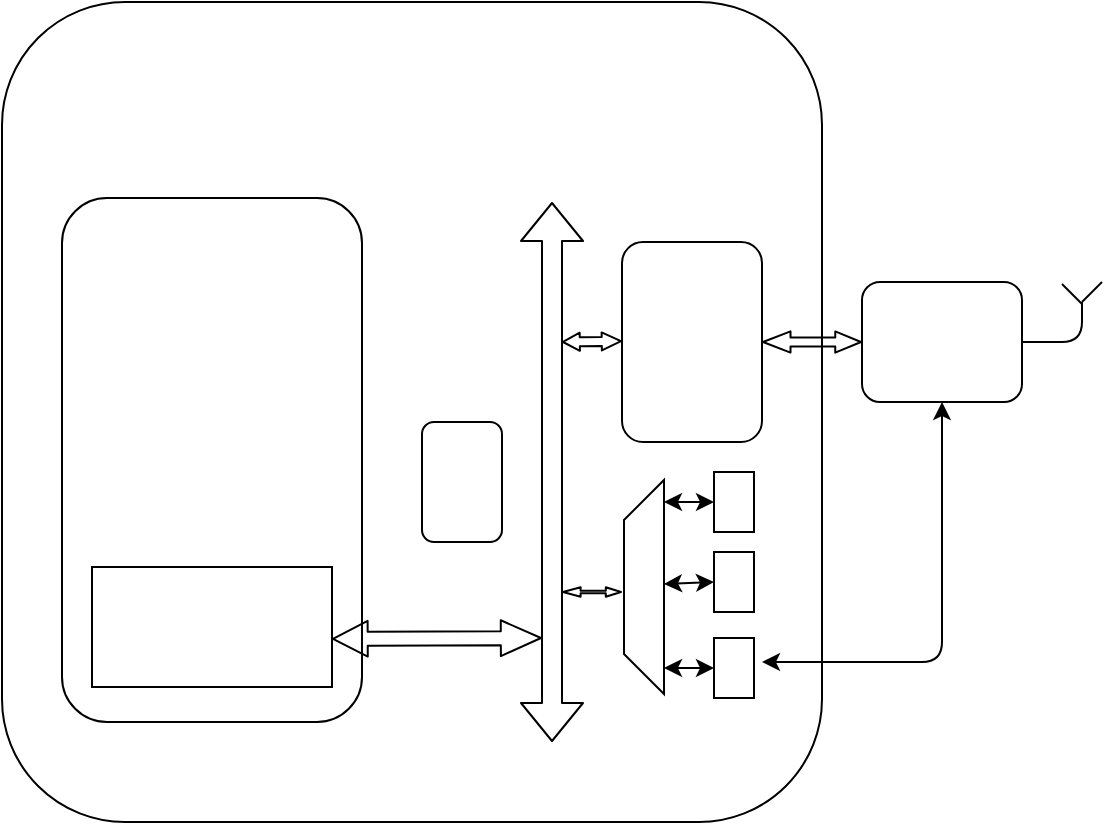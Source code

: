 <mxfile version="14.7.3" type="github">
  <diagram name="Page-1" id="099fd60b-425b-db50-ffb0-6b813814b670">
    <mxGraphModel dx="782" dy="468" grid="1" gridSize="10" guides="1" tooltips="1" connect="1" arrows="1" fold="1" page="1" pageScale="1" pageWidth="850" pageHeight="1100" background="none" math="0" shadow="0">
      <root>
        <mxCell id="0" />
        <mxCell id="1" parent="0" />
        <mxCell id="kZ0rc5ilwYTz65Z8G2SR-1" value="" style="rounded=1;whiteSpace=wrap;html=1;" parent="1" vertex="1">
          <mxGeometry x="220" y="290" width="410" height="410" as="geometry" />
        </mxCell>
        <mxCell id="kZ0rc5ilwYTz65Z8G2SR-2" value="" style="rounded=1;whiteSpace=wrap;html=1;" parent="1" vertex="1">
          <mxGeometry x="530" y="410" width="70" height="100" as="geometry" />
        </mxCell>
        <mxCell id="kZ0rc5ilwYTz65Z8G2SR-3" value="" style="rounded=1;whiteSpace=wrap;html=1;" parent="1" vertex="1">
          <mxGeometry x="650" y="430" width="80" height="60" as="geometry" />
        </mxCell>
        <mxCell id="kZ0rc5ilwYTz65Z8G2SR-4" value="" style="rounded=1;whiteSpace=wrap;html=1;" parent="1" vertex="1">
          <mxGeometry x="250" y="388" width="150" height="262" as="geometry" />
        </mxCell>
        <mxCell id="kZ0rc5ilwYTz65Z8G2SR-7" value="" style="shape=flexArrow;endArrow=classic;startArrow=classic;html=1;" parent="1" edge="1">
          <mxGeometry width="100" height="100" relative="1" as="geometry">
            <mxPoint x="495" y="660" as="sourcePoint" />
            <mxPoint x="495" y="390" as="targetPoint" />
          </mxGeometry>
        </mxCell>
        <mxCell id="kZ0rc5ilwYTz65Z8G2SR-8" value="" style="shape=flexArrow;endArrow=classic;startArrow=classic;html=1;entryX=0;entryY=0.5;entryDx=0;entryDy=0;startWidth=5.177;startSize=4.252;endWidth=5.177;endSize=3.957;width=4.43;" parent="1" edge="1">
          <mxGeometry width="100" height="100" relative="1" as="geometry">
            <mxPoint x="600" y="460" as="sourcePoint" />
            <mxPoint x="650" y="460" as="targetPoint" />
          </mxGeometry>
        </mxCell>
        <mxCell id="kZ0rc5ilwYTz65Z8G2SR-9" value="" style="endArrow=classic;startArrow=classic;html=1;entryX=0.5;entryY=1;entryDx=0;entryDy=0;" parent="1" target="kZ0rc5ilwYTz65Z8G2SR-3" edge="1">
          <mxGeometry width="50" height="50" relative="1" as="geometry">
            <mxPoint x="600" y="620" as="sourcePoint" />
            <mxPoint x="670" y="560" as="targetPoint" />
            <Array as="points">
              <mxPoint x="640" y="620" />
              <mxPoint x="690" y="620" />
              <mxPoint x="690" y="539" />
            </Array>
          </mxGeometry>
        </mxCell>
        <mxCell id="kZ0rc5ilwYTz65Z8G2SR-11" value="" style="shape=flexArrow;endArrow=classic;startArrow=classic;html=1;startWidth=2.479;startSize=2.598;endWidth=2.479;endSize=2.2;width=1.3;" parent="1" edge="1">
          <mxGeometry width="100" height="100" relative="1" as="geometry">
            <mxPoint x="500" y="585" as="sourcePoint" />
            <mxPoint x="530" y="585" as="targetPoint" />
          </mxGeometry>
        </mxCell>
        <mxCell id="kZ0rc5ilwYTz65Z8G2SR-12" value="" style="shape=trapezoid;perimeter=trapezoidPerimeter;whiteSpace=wrap;html=1;fixedSize=1;rotation=-90;" parent="1" vertex="1">
          <mxGeometry x="487.5" y="572.5" width="107" height="20" as="geometry" />
        </mxCell>
        <mxCell id="kZ0rc5ilwYTz65Z8G2SR-15" value="" style="endArrow=classic;startArrow=classic;html=1;entryX=0;entryY=0.5;entryDx=0;entryDy=0;" parent="1" target="kZ0rc5ilwYTz65Z8G2SR-22" edge="1">
          <mxGeometry width="50" height="50" relative="1" as="geometry">
            <mxPoint x="551" y="540" as="sourcePoint" />
            <mxPoint x="571" y="540" as="targetPoint" />
          </mxGeometry>
        </mxCell>
        <mxCell id="kZ0rc5ilwYTz65Z8G2SR-16" value="" style="endArrow=classic;startArrow=classic;html=1;entryX=0;entryY=0.5;entryDx=0;entryDy=0;" parent="1" target="kZ0rc5ilwYTz65Z8G2SR-23" edge="1">
          <mxGeometry width="50" height="50" relative="1" as="geometry">
            <mxPoint x="551" y="581" as="sourcePoint" />
            <mxPoint x="571" y="581" as="targetPoint" />
          </mxGeometry>
        </mxCell>
        <mxCell id="kZ0rc5ilwYTz65Z8G2SR-17" value="" style="endArrow=none;html=1;" parent="1" edge="1">
          <mxGeometry width="50" height="50" relative="1" as="geometry">
            <mxPoint x="730" y="460" as="sourcePoint" />
            <mxPoint x="760" y="440" as="targetPoint" />
            <Array as="points">
              <mxPoint x="760" y="460" />
            </Array>
          </mxGeometry>
        </mxCell>
        <mxCell id="kZ0rc5ilwYTz65Z8G2SR-18" value="" style="endArrow=none;html=1;" parent="1" edge="1">
          <mxGeometry width="50" height="50" relative="1" as="geometry">
            <mxPoint x="760" y="440" as="sourcePoint" />
            <mxPoint x="770" y="430" as="targetPoint" />
          </mxGeometry>
        </mxCell>
        <mxCell id="kZ0rc5ilwYTz65Z8G2SR-19" value="" style="endArrow=none;html=1;" parent="1" edge="1">
          <mxGeometry width="50" height="50" relative="1" as="geometry">
            <mxPoint x="760" y="441" as="sourcePoint" />
            <mxPoint x="750" y="431" as="targetPoint" />
          </mxGeometry>
        </mxCell>
        <mxCell id="kZ0rc5ilwYTz65Z8G2SR-20" value="" style="endArrow=classic;startArrow=classic;html=1;entryX=0;entryY=0.5;entryDx=0;entryDy=0;" parent="1" target="kZ0rc5ilwYTz65Z8G2SR-24" edge="1">
          <mxGeometry width="50" height="50" relative="1" as="geometry">
            <mxPoint x="551" y="623" as="sourcePoint" />
            <mxPoint x="571" y="623" as="targetPoint" />
          </mxGeometry>
        </mxCell>
        <mxCell id="kZ0rc5ilwYTz65Z8G2SR-22" value="" style="rounded=0;whiteSpace=wrap;html=1;" parent="1" vertex="1">
          <mxGeometry x="576" y="525" width="20" height="30" as="geometry" />
        </mxCell>
        <mxCell id="kZ0rc5ilwYTz65Z8G2SR-23" value="" style="rounded=0;whiteSpace=wrap;html=1;" parent="1" vertex="1">
          <mxGeometry x="576" y="565" width="20" height="30" as="geometry" />
        </mxCell>
        <mxCell id="kZ0rc5ilwYTz65Z8G2SR-24" value="" style="rounded=0;whiteSpace=wrap;html=1;" parent="1" vertex="1">
          <mxGeometry x="576" y="608" width="20" height="30" as="geometry" />
        </mxCell>
        <mxCell id="Rdauc6Fd98ZZS_E2XRWD-1" value="" style="rounded=1;whiteSpace=wrap;html=1;" vertex="1" parent="1">
          <mxGeometry x="430" y="500" width="40" height="60" as="geometry" />
        </mxCell>
        <mxCell id="Rdauc6Fd98ZZS_E2XRWD-2" value="" style="rounded=0;whiteSpace=wrap;html=1;" vertex="1" parent="1">
          <mxGeometry x="265" y="572.5" width="120" height="60" as="geometry" />
        </mxCell>
        <mxCell id="Rdauc6Fd98ZZS_E2XRWD-3" value="" style="shape=flexArrow;endArrow=classic;startArrow=classic;html=1;exitX=1;exitY=0.599;exitDx=0;exitDy=0;exitPerimeter=0;startWidth=9.903;startSize=5.449;width=6.99;endWidth=9.903;endSize=6.363;" edge="1" parent="1" source="Rdauc6Fd98ZZS_E2XRWD-2">
          <mxGeometry width="100" height="100" relative="1" as="geometry">
            <mxPoint x="378" y="608" as="sourcePoint" />
            <mxPoint x="490" y="608" as="targetPoint" />
          </mxGeometry>
        </mxCell>
        <mxCell id="Rdauc6Fd98ZZS_E2XRWD-4" value="" style="shape=flexArrow;endArrow=classic;startArrow=classic;html=1;startWidth=3.578;startSize=2.467;width=4.444;endWidth=3.578;endSize=2.875;" edge="1" parent="1">
          <mxGeometry width="100" height="100" relative="1" as="geometry">
            <mxPoint x="500" y="460" as="sourcePoint" />
            <mxPoint x="530" y="459.58" as="targetPoint" />
          </mxGeometry>
        </mxCell>
      </root>
    </mxGraphModel>
  </diagram>
</mxfile>
